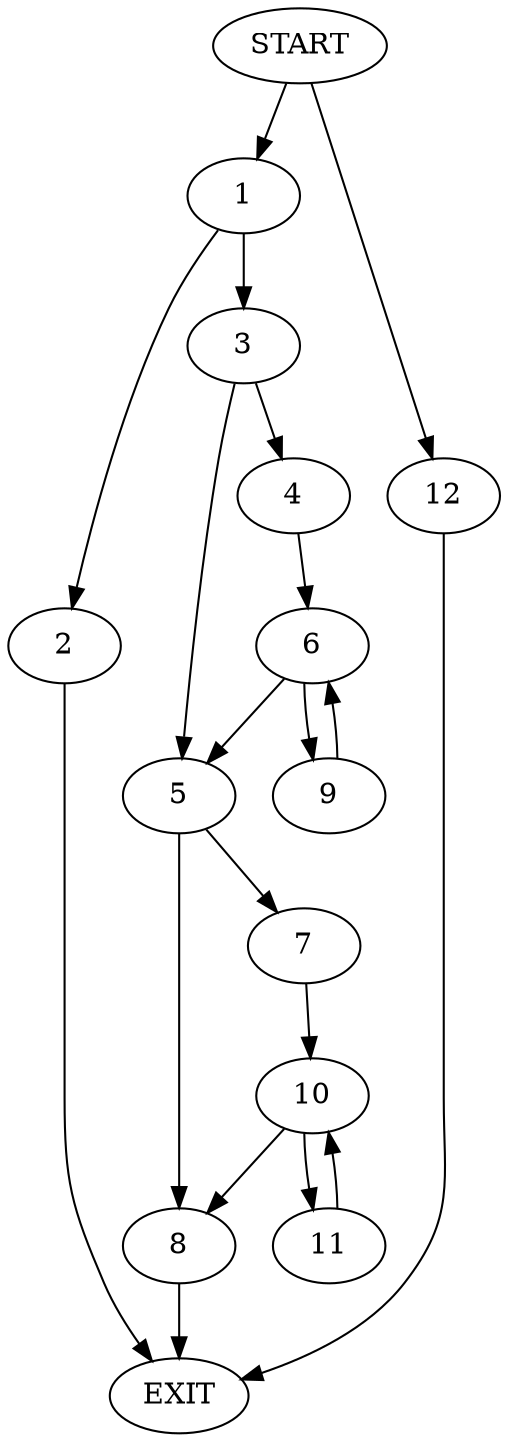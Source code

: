 digraph {
0 [label="START"]
13 [label="EXIT"]
0 -> 1
1 -> 2
1 -> 3
3 -> 4
3 -> 5
2 -> 13
4 -> 6
5 -> 7
5 -> 8
6 -> 9
6 -> 5
9 -> 6
7 -> 10
8 -> 13
10 -> 11
10 -> 8
11 -> 10
0 -> 12
12 -> 13
}
